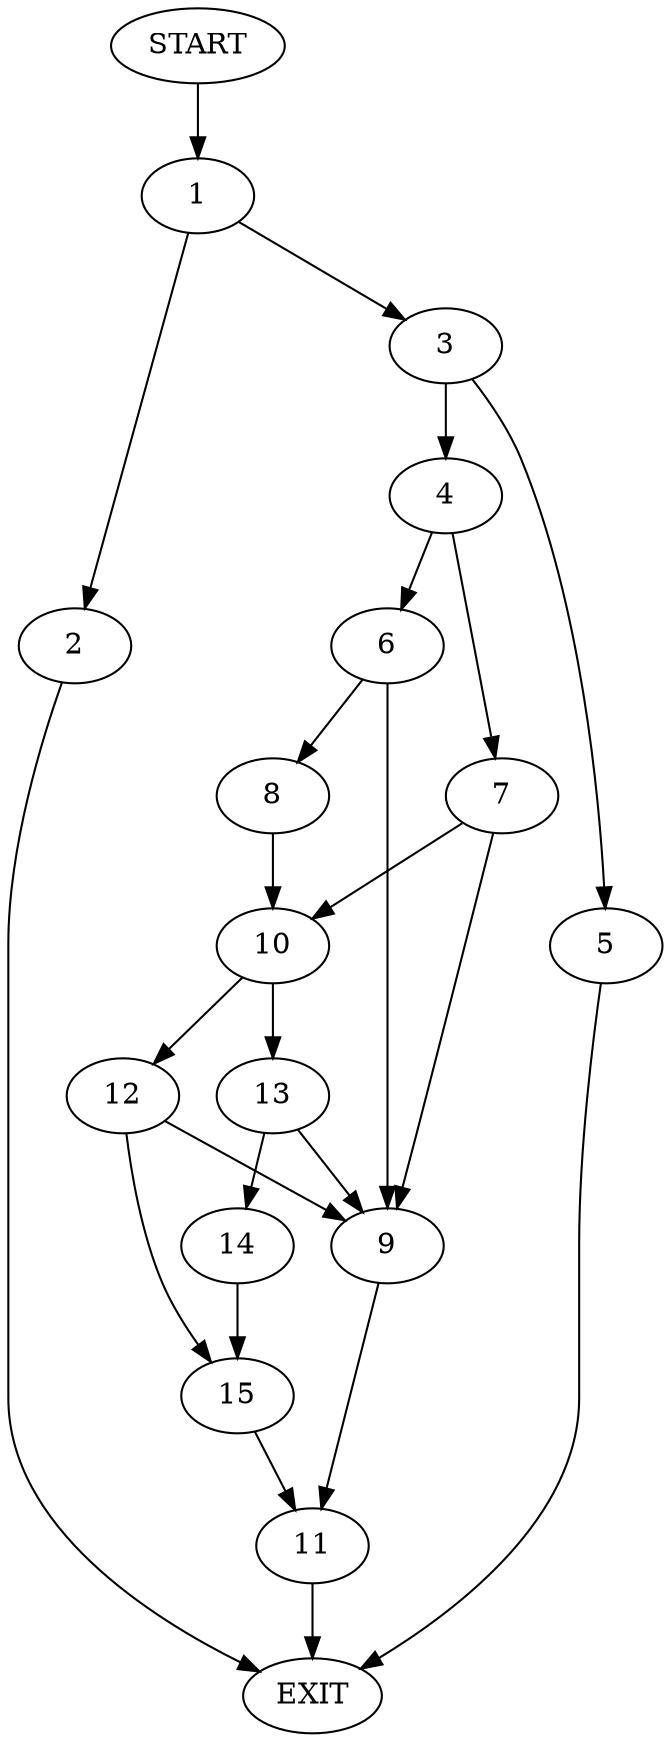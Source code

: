 digraph {
0 [label="START"]
16 [label="EXIT"]
0 -> 1
1 -> 2
1 -> 3
3 -> 4
3 -> 5
2 -> 16
4 -> 6
4 -> 7
5 -> 16
6 -> 8
6 -> 9
7 -> 9
7 -> 10
9 -> 11
8 -> 10
10 -> 12
10 -> 13
13 -> 9
13 -> 14
12 -> 9
12 -> 15
14 -> 15
15 -> 11
11 -> 16
}
